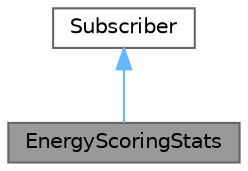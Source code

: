 digraph "EnergyScoringStats"
{
 // LATEX_PDF_SIZE
  bgcolor="transparent";
  edge [fontname=Helvetica,fontsize=10,labelfontname=Helvetica,labelfontsize=10];
  node [fontname=Helvetica,fontsize=10,shape=box,height=0.2,width=0.4];
  Node1 [id="Node000001",label="EnergyScoringStats",height=0.2,width=0.4,color="gray40", fillcolor="grey60", style="filled", fontcolor="black",tooltip="a class to use for scoring information about total energy initialzed, escaping sources etc"];
  Node2 -> Node1 [id="edge1_Node000001_Node000002",dir="back",color="steelblue1",style="solid",tooltip=" "];
  Node2 [id="Node000002",label="Subscriber",height=0.2,width=0.4,color="gray40", fillcolor="white", style="filled",URL="$classSubscriber.html",tooltip=" "];
}
